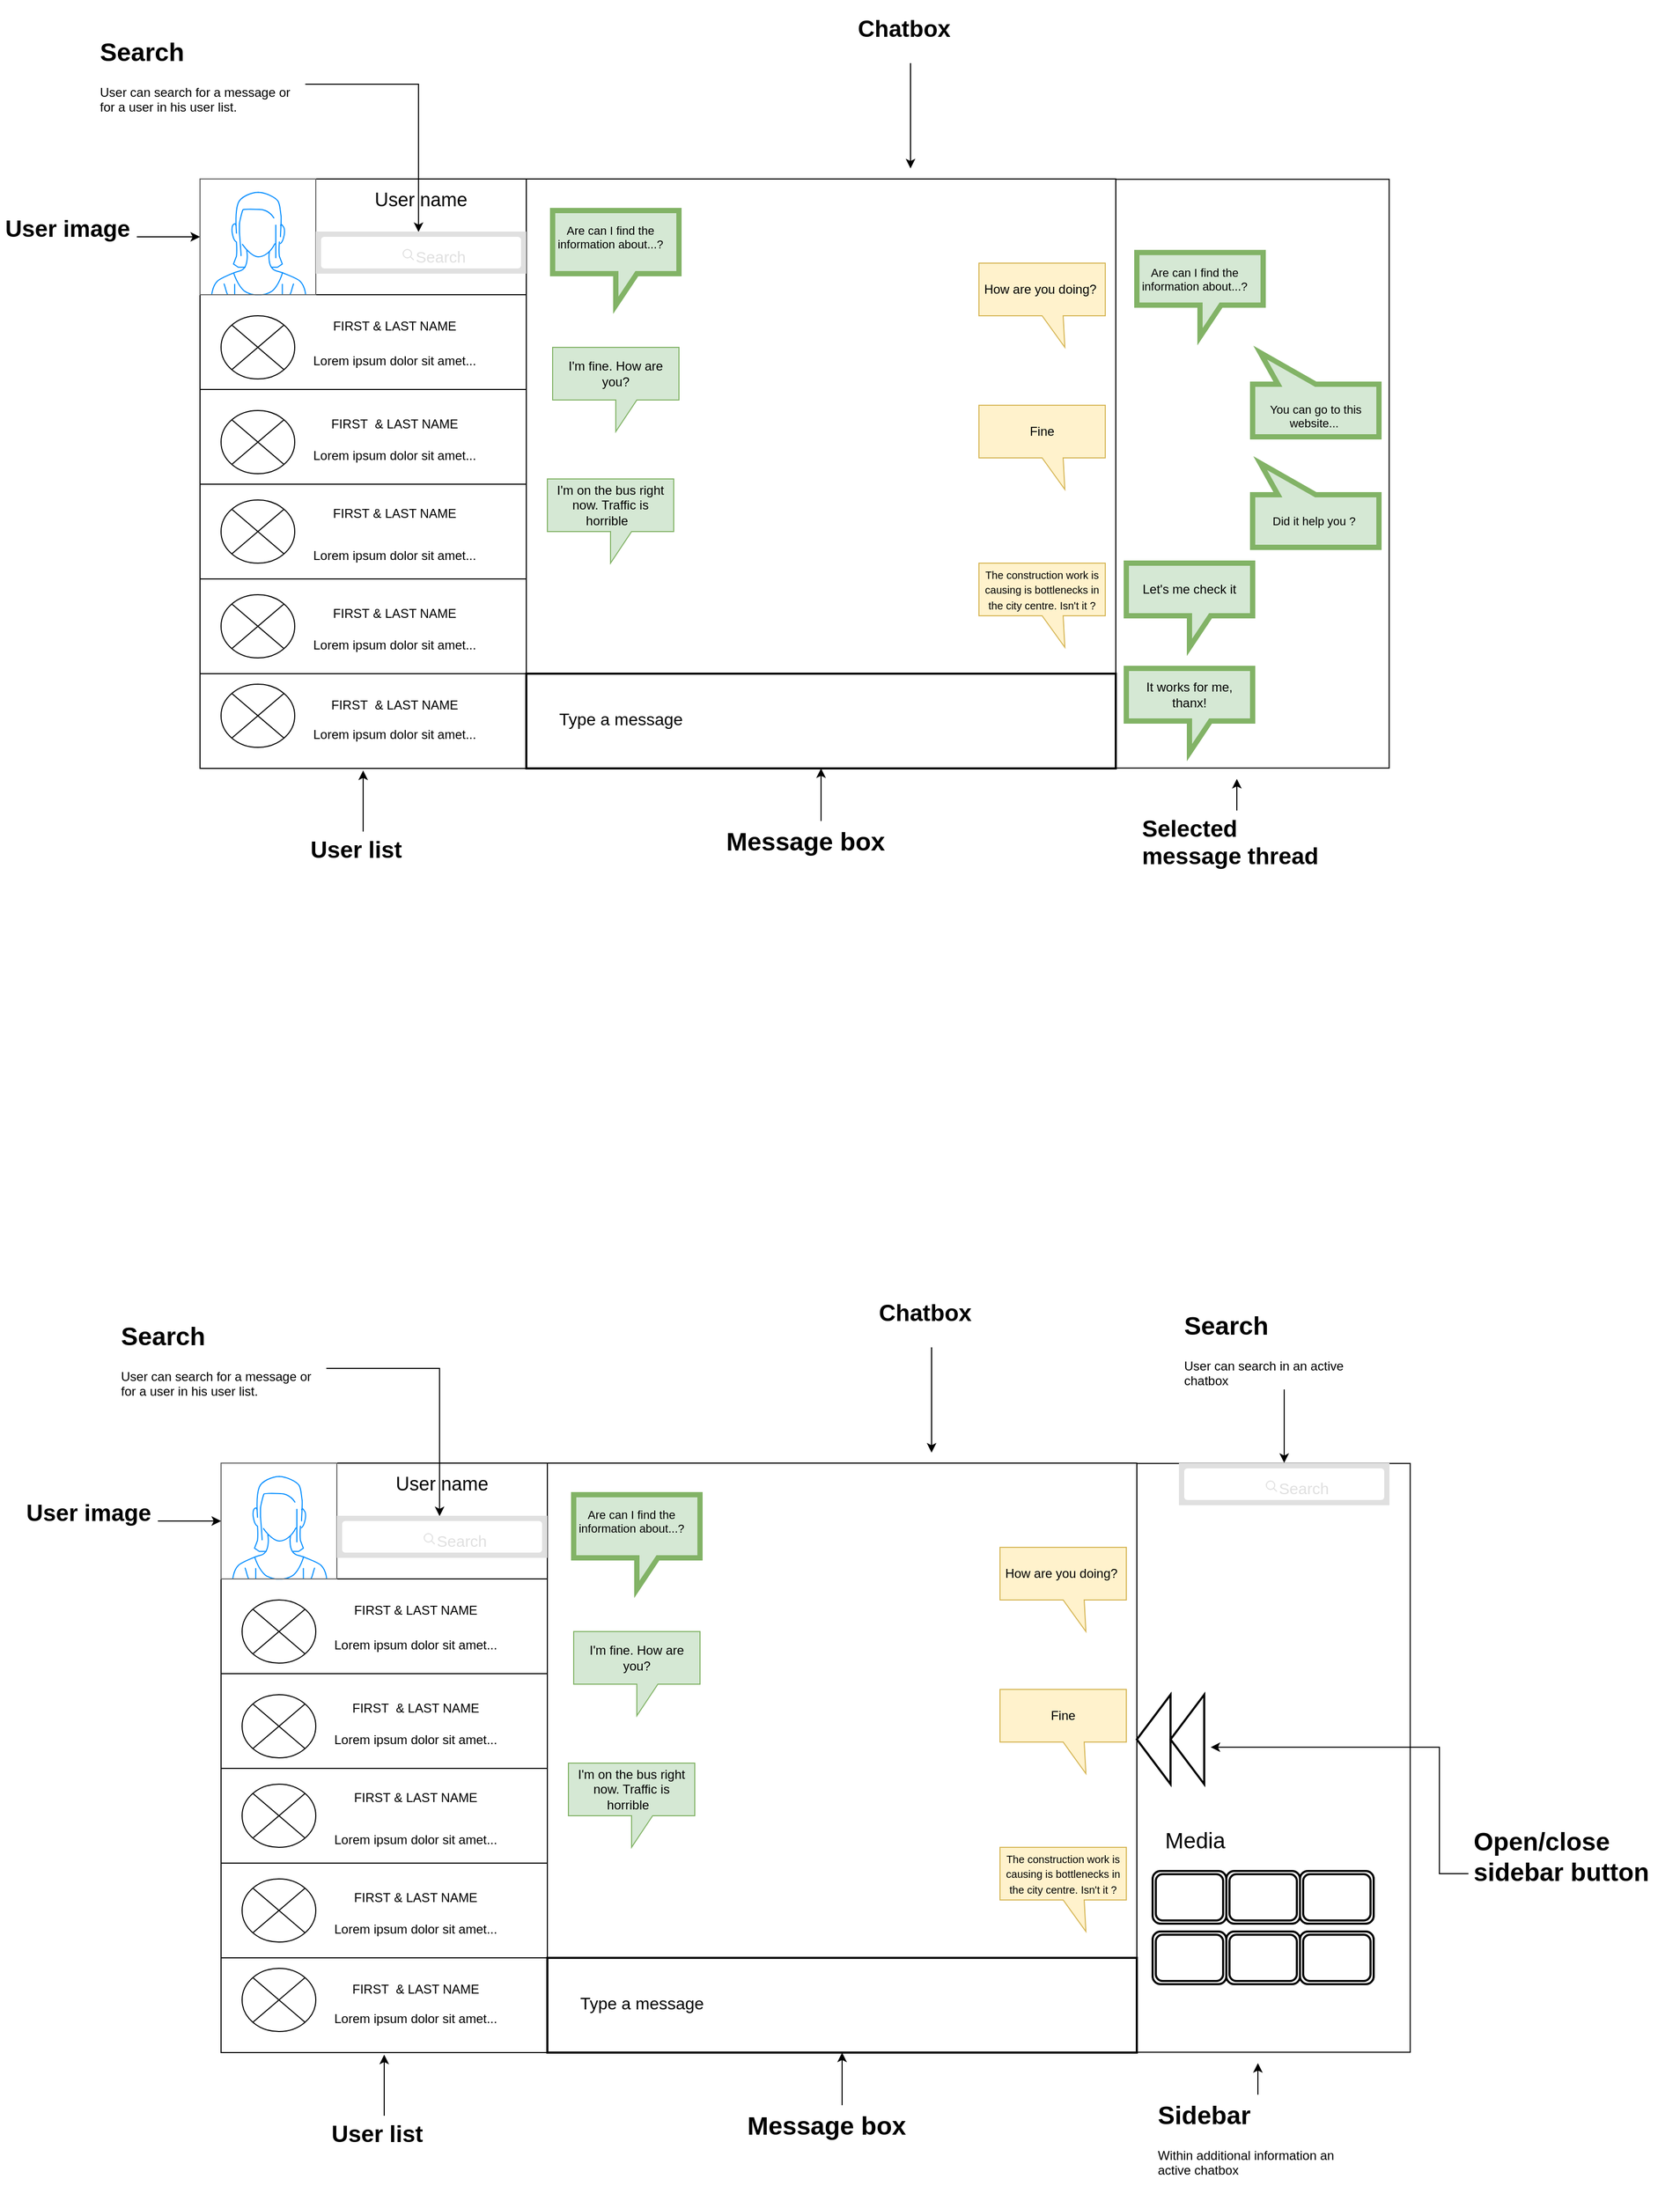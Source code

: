 <mxfile version="13.0.3" type="device"><diagram id="qW2n8qRrzrJuwZUidTYH" name="Page-1"><mxGraphModel dx="2333" dy="1967" grid="1" gridSize="10" guides="1" tooltips="1" connect="1" arrows="1" fold="1" page="1" pageScale="1" pageWidth="850" pageHeight="1100" math="0" shadow="0"><root><mxCell id="0"/><mxCell id="1" parent="0"/><mxCell id="JxXlSbu-zYDMQJMNDFHO-7" value="" style="rounded=0;whiteSpace=wrap;html=1;" vertex="1" parent="1"><mxGeometry x="-30" y="40" width="310" height="560" as="geometry"/></mxCell><mxCell id="JxXlSbu-zYDMQJMNDFHO-109" style="edgeStyle=orthogonalEdgeStyle;rounded=0;orthogonalLoop=1;jettySize=auto;html=1;entryX=0.488;entryY=0.01;entryDx=0;entryDy=0;entryPerimeter=0;fontSize=11;" edge="1" parent="1" source="JxXlSbu-zYDMQJMNDFHO-8" target="JxXlSbu-zYDMQJMNDFHO-44"><mxGeometry relative="1" as="geometry"/></mxCell><mxCell id="JxXlSbu-zYDMQJMNDFHO-8" value="&lt;h1&gt;Search&amp;nbsp;&lt;/h1&gt;&lt;p&gt;User can search for a message or for a user in his user list.&lt;/p&gt;" style="text;html=1;strokeColor=none;fillColor=none;spacing=5;spacingTop=-20;whiteSpace=wrap;overflow=hidden;rounded=0;" vertex="1" parent="1"><mxGeometry x="-130" y="-100" width="200" height="100" as="geometry"/></mxCell><mxCell id="JxXlSbu-zYDMQJMNDFHO-48" value="" style="edgeStyle=orthogonalEdgeStyle;rounded=0;orthogonalLoop=1;jettySize=auto;html=1;fontSize=15;" edge="1" parent="1" source="JxXlSbu-zYDMQJMNDFHO-9" target="JxXlSbu-zYDMQJMNDFHO-33"><mxGeometry relative="1" as="geometry"/></mxCell><mxCell id="JxXlSbu-zYDMQJMNDFHO-9" value="" style="whiteSpace=wrap;html=1;aspect=fixed;" vertex="1" parent="1"><mxGeometry x="280" y="40" width="560" height="560" as="geometry"/></mxCell><mxCell id="JxXlSbu-zYDMQJMNDFHO-10" value="" style="shape=callout;whiteSpace=wrap;html=1;perimeter=calloutPerimeter;fillColor=#d5e8d4;strokeColor=#82b366;strokeWidth=5;" vertex="1" parent="1"><mxGeometry x="305" y="70" width="120" height="90" as="geometry"/></mxCell><mxCell id="JxXlSbu-zYDMQJMNDFHO-11" value="I'm fine. How are you?" style="shape=callout;whiteSpace=wrap;html=1;perimeter=calloutPerimeter;fillColor=#d5e8d4;strokeColor=#82b366;" vertex="1" parent="1"><mxGeometry x="305" y="200" width="120" height="80" as="geometry"/></mxCell><mxCell id="JxXlSbu-zYDMQJMNDFHO-12" value="I'm on the bus right now. Traffic is horrible&amp;nbsp;&amp;nbsp;" style="shape=callout;whiteSpace=wrap;html=1;perimeter=calloutPerimeter;fillColor=#d5e8d4;strokeColor=#82b366;" vertex="1" parent="1"><mxGeometry x="300" y="325" width="120" height="80" as="geometry"/></mxCell><mxCell id="JxXlSbu-zYDMQJMNDFHO-14" value="How are you doing?&amp;nbsp;" style="shape=callout;whiteSpace=wrap;html=1;perimeter=calloutPerimeter;position2=0.68;fillColor=#fff2cc;strokeColor=#d6b656;" vertex="1" parent="1"><mxGeometry x="710" y="120" width="120" height="80" as="geometry"/></mxCell><mxCell id="JxXlSbu-zYDMQJMNDFHO-15" value="Fine" style="shape=callout;whiteSpace=wrap;html=1;perimeter=calloutPerimeter;position2=0.68;fillColor=#fff2cc;strokeColor=#d6b656;" vertex="1" parent="1"><mxGeometry x="710" y="255" width="120" height="80" as="geometry"/></mxCell><mxCell id="JxXlSbu-zYDMQJMNDFHO-16" value="&lt;span class=&quot;eg deg&quot; style=&quot;font-size: 10px&quot;&gt;The construction work is causing&amp;nbsp;is&amp;nbsp;bottlenecks in the city centre. Isn't it ?&lt;/span&gt;" style="shape=callout;whiteSpace=wrap;html=1;perimeter=calloutPerimeter;position2=0.68;fillColor=#fff2cc;strokeColor=#d6b656;" vertex="1" parent="1"><mxGeometry x="710" y="405" width="120" height="80" as="geometry"/></mxCell><mxCell id="JxXlSbu-zYDMQJMNDFHO-17" value="" style="rounded=0;whiteSpace=wrap;html=1;" vertex="1" parent="1"><mxGeometry x="-30" y="150" width="310" height="90" as="geometry"/></mxCell><mxCell id="JxXlSbu-zYDMQJMNDFHO-18" value="" style="rounded=0;whiteSpace=wrap;html=1;" vertex="1" parent="1"><mxGeometry x="-30" y="240" width="310" height="90" as="geometry"/></mxCell><mxCell id="JxXlSbu-zYDMQJMNDFHO-19" value="" style="rounded=0;whiteSpace=wrap;html=1;" vertex="1" parent="1"><mxGeometry x="-30" y="330" width="310" height="90" as="geometry"/></mxCell><mxCell id="JxXlSbu-zYDMQJMNDFHO-20" value="" style="rounded=0;whiteSpace=wrap;html=1;" vertex="1" parent="1"><mxGeometry x="-30" y="420" width="310" height="90" as="geometry"/></mxCell><mxCell id="JxXlSbu-zYDMQJMNDFHO-21" value="" style="rounded=0;whiteSpace=wrap;html=1;" vertex="1" parent="1"><mxGeometry x="-30" y="510" width="310" height="90" as="geometry"/></mxCell><mxCell id="JxXlSbu-zYDMQJMNDFHO-27" value="FIRST &amp;amp; LAST NAME" style="text;html=1;strokeColor=none;fillColor=none;align=center;verticalAlign=middle;whiteSpace=wrap;rounded=0;" vertex="1" parent="1"><mxGeometry x="70" y="162.5" width="170" height="35" as="geometry"/></mxCell><mxCell id="JxXlSbu-zYDMQJMNDFHO-28" value="Lorem ipsum dolor sit amet..." style="text;html=1;strokeColor=none;fillColor=none;align=center;verticalAlign=middle;whiteSpace=wrap;rounded=0;" vertex="1" parent="1"><mxGeometry x="70" y="195" width="170" height="35" as="geometry"/></mxCell><mxCell id="JxXlSbu-zYDMQJMNDFHO-29" value="FIRST&amp;nbsp;&amp;nbsp;&amp;amp; LAST NAME" style="text;html=1;strokeColor=none;fillColor=none;align=center;verticalAlign=middle;whiteSpace=wrap;rounded=0;" vertex="1" parent="1"><mxGeometry x="70" y="255" width="170" height="35" as="geometry"/></mxCell><mxCell id="JxXlSbu-zYDMQJMNDFHO-30" value="FIRST&amp;nbsp;&amp;amp; LAST NAME" style="text;html=1;strokeColor=none;fillColor=none;align=center;verticalAlign=middle;whiteSpace=wrap;rounded=0;" vertex="1" parent="1"><mxGeometry x="70" y="340" width="170" height="35" as="geometry"/></mxCell><mxCell id="JxXlSbu-zYDMQJMNDFHO-31" value="FIRST&amp;nbsp;&amp;amp; LAST NAME" style="text;html=1;strokeColor=none;fillColor=none;align=center;verticalAlign=middle;whiteSpace=wrap;rounded=0;" vertex="1" parent="1"><mxGeometry x="70" y="435" width="170" height="35" as="geometry"/></mxCell><mxCell id="JxXlSbu-zYDMQJMNDFHO-32" value="FIRST&amp;nbsp;&amp;nbsp;&amp;amp; LAST NAME" style="text;html=1;strokeColor=none;fillColor=none;align=center;verticalAlign=middle;whiteSpace=wrap;rounded=0;" vertex="1" parent="1"><mxGeometry x="70" y="522.5" width="170" height="35" as="geometry"/></mxCell><mxCell id="JxXlSbu-zYDMQJMNDFHO-33" value="Lorem ipsum dolor sit amet..." style="text;html=1;strokeColor=none;fillColor=none;align=center;verticalAlign=middle;whiteSpace=wrap;rounded=0;" vertex="1" parent="1"><mxGeometry x="70" y="285" width="170" height="35" as="geometry"/></mxCell><mxCell id="JxXlSbu-zYDMQJMNDFHO-34" value="Lorem ipsum dolor sit amet..." style="text;html=1;strokeColor=none;fillColor=none;align=center;verticalAlign=middle;whiteSpace=wrap;rounded=0;" vertex="1" parent="1"><mxGeometry x="70" y="380" width="170" height="35" as="geometry"/></mxCell><mxCell id="JxXlSbu-zYDMQJMNDFHO-35" value="Lorem ipsum dolor sit amet..." style="text;html=1;strokeColor=none;fillColor=none;align=center;verticalAlign=middle;whiteSpace=wrap;rounded=0;" vertex="1" parent="1"><mxGeometry x="70" y="465" width="170" height="35" as="geometry"/></mxCell><mxCell id="JxXlSbu-zYDMQJMNDFHO-36" value="Lorem ipsum dolor sit amet..." style="text;html=1;strokeColor=none;fillColor=none;align=center;verticalAlign=middle;whiteSpace=wrap;rounded=0;" vertex="1" parent="1"><mxGeometry x="70" y="550" width="170" height="35" as="geometry"/></mxCell><mxCell id="JxXlSbu-zYDMQJMNDFHO-37" value="" style="shape=sumEllipse;perimeter=ellipsePerimeter;whiteSpace=wrap;html=1;backgroundOutline=1;" vertex="1" parent="1"><mxGeometry x="-10" y="170" width="70" height="60" as="geometry"/></mxCell><mxCell id="JxXlSbu-zYDMQJMNDFHO-38" value="" style="shape=sumEllipse;perimeter=ellipsePerimeter;whiteSpace=wrap;html=1;backgroundOutline=1;" vertex="1" parent="1"><mxGeometry x="-10" y="260" width="70" height="60" as="geometry"/></mxCell><mxCell id="JxXlSbu-zYDMQJMNDFHO-39" value="" style="shape=sumEllipse;perimeter=ellipsePerimeter;whiteSpace=wrap;html=1;backgroundOutline=1;" vertex="1" parent="1"><mxGeometry x="-10" y="345" width="70" height="60" as="geometry"/></mxCell><mxCell id="JxXlSbu-zYDMQJMNDFHO-40" value="" style="shape=sumEllipse;perimeter=ellipsePerimeter;whiteSpace=wrap;html=1;backgroundOutline=1;" vertex="1" parent="1"><mxGeometry x="-10" y="435" width="70" height="60" as="geometry"/></mxCell><mxCell id="JxXlSbu-zYDMQJMNDFHO-41" value="" style="shape=sumEllipse;perimeter=ellipsePerimeter;whiteSpace=wrap;html=1;backgroundOutline=1;" vertex="1" parent="1"><mxGeometry x="-10" y="520" width="70" height="60" as="geometry"/></mxCell><mxCell id="JxXlSbu-zYDMQJMNDFHO-42" value="" style="verticalLabelPosition=bottom;shadow=0;dashed=0;align=center;html=1;verticalAlign=top;strokeWidth=1;shape=mxgraph.mockup.containers.userFemale;strokeColor=#666666;strokeColor2=#008cff;" vertex="1" parent="1"><mxGeometry x="-30" y="40" width="110" height="110" as="geometry"/></mxCell><mxCell id="JxXlSbu-zYDMQJMNDFHO-43" value="" style="shape=rect;fillColor=#e0e0e0;strokeColor=none;" vertex="1" parent="1"><mxGeometry x="80" y="90" width="200" height="40" as="geometry"/></mxCell><mxCell id="JxXlSbu-zYDMQJMNDFHO-44" value="" style="html=1;strokeWidth=1;shadow=0;dashed=0;shape=mxgraph.ios7ui.marginRect;rx=3;ry=3;rectMargin=5;strokeColor=none;" vertex="1" parent="JxXlSbu-zYDMQJMNDFHO-43"><mxGeometry width="200.0" height="40" as="geometry"/></mxCell><mxCell id="JxXlSbu-zYDMQJMNDFHO-45" value="Search" style="shape=mxgraph.ios7.icons.looking_glass;strokeColor=#e0e0e0;fillColor=none;fontColor=#e0e0e0;labelPosition=right;verticalLabelPosition=middle;align=left;verticalAlign=middle;fontSize=15;fontStyle=0;spacingTop=2;" vertex="1" parent="JxXlSbu-zYDMQJMNDFHO-43"><mxGeometry x="0.5" y="0.5" width="10" height="10" relative="1" as="geometry"><mxPoint x="-17" y="-3" as="offset"/></mxGeometry></mxCell><UserObject label="Are can I find the information about...?" placeholders="1" name="Variable" id="JxXlSbu-zYDMQJMNDFHO-49"><mxCell style="text;html=1;strokeColor=none;fillColor=none;align=center;verticalAlign=middle;whiteSpace=wrap;overflow=hidden;fontSize=11;" vertex="1" parent="1"><mxGeometry x="305" y="79.85" width="110" height="30" as="geometry"/></mxCell></UserObject><mxCell id="JxXlSbu-zYDMQJMNDFHO-114" style="edgeStyle=orthogonalEdgeStyle;rounded=0;orthogonalLoop=1;jettySize=auto;html=1;fontSize=11;" edge="1" parent="1" source="JxXlSbu-zYDMQJMNDFHO-50"><mxGeometry relative="1" as="geometry"><mxPoint x="955" y="610" as="targetPoint"/></mxGeometry></mxCell><mxCell id="JxXlSbu-zYDMQJMNDFHO-50" value="&lt;h1&gt;Selected message thread&lt;/h1&gt;" style="text;html=1;strokeColor=none;fillColor=none;spacing=5;spacingTop=-20;whiteSpace=wrap;overflow=hidden;rounded=0;fontSize=11;" vertex="1" parent="1"><mxGeometry x="860" y="640" width="190" height="120" as="geometry"/></mxCell><mxCell id="JxXlSbu-zYDMQJMNDFHO-54" value="" style="rounded=0;whiteSpace=wrap;html=1;fontSize=11;rotation=90;" vertex="1" parent="1"><mxGeometry x="690.17" y="190.15" width="559.37" height="259.69" as="geometry"/></mxCell><mxCell id="JxXlSbu-zYDMQJMNDFHO-55" value="" style="shape=callout;whiteSpace=wrap;html=1;perimeter=calloutPerimeter;fillColor=#d5e8d4;strokeColor=#82b366;strokeWidth=5;" vertex="1" parent="1"><mxGeometry x="860" y="109.85" width="120" height="80" as="geometry"/></mxCell><UserObject label="Are can I find the information about...?" placeholders="1" name="Variable" id="JxXlSbu-zYDMQJMNDFHO-96"><mxCell style="text;html=1;strokeColor=none;fillColor=none;align=center;verticalAlign=middle;whiteSpace=wrap;overflow=hidden;fontSize=11;" vertex="1" parent="1"><mxGeometry x="860" y="120" width="110" height="30" as="geometry"/></mxCell></UserObject><mxCell id="JxXlSbu-zYDMQJMNDFHO-97" value="" style="shape=callout;whiteSpace=wrap;html=1;perimeter=calloutPerimeter;fillColor=#d5e8d4;strokeColor=#82b366;strokeWidth=5;base=36;position2=0.94;rotation=-180;" vertex="1" parent="1"><mxGeometry x="970" y="205" width="120" height="80" as="geometry"/></mxCell><UserObject label="You can go to this website...&amp;nbsp;" placeholders="1" name="Variable" id="JxXlSbu-zYDMQJMNDFHO-98"><mxCell style="text;html=1;strokeColor=none;fillColor=none;align=center;verticalAlign=middle;whiteSpace=wrap;overflow=hidden;fontSize=11;" vertex="1" parent="1"><mxGeometry x="975" y="250" width="110" height="30" as="geometry"/></mxCell></UserObject><mxCell id="JxXlSbu-zYDMQJMNDFHO-99" value="" style="shape=callout;whiteSpace=wrap;html=1;perimeter=calloutPerimeter;fillColor=#d5e8d4;strokeColor=#82b366;strokeWidth=5;base=36;position2=0.94;rotation=-180;" vertex="1" parent="1"><mxGeometry x="970" y="310" width="120" height="80" as="geometry"/></mxCell><UserObject label="Did it help you ?&amp;nbsp;" placeholders="1" name="Variable" id="JxXlSbu-zYDMQJMNDFHO-100"><mxCell style="text;html=1;strokeColor=none;fillColor=none;align=center;verticalAlign=middle;whiteSpace=wrap;overflow=hidden;fontSize=11;" vertex="1" parent="1"><mxGeometry x="975" y="350" width="110" height="30" as="geometry"/></mxCell></UserObject><mxCell id="JxXlSbu-zYDMQJMNDFHO-101" value="Let's me check it" style="shape=callout;whiteSpace=wrap;html=1;perimeter=calloutPerimeter;fillColor=#d5e8d4;strokeColor=#82b366;strokeWidth=5;" vertex="1" parent="1"><mxGeometry x="850" y="405" width="120" height="80" as="geometry"/></mxCell><mxCell id="JxXlSbu-zYDMQJMNDFHO-102" value="It works for me, thanx!" style="shape=callout;whiteSpace=wrap;html=1;perimeter=calloutPerimeter;fillColor=#d5e8d4;strokeColor=#82b366;strokeWidth=5;" vertex="1" parent="1"><mxGeometry x="850" y="505" width="120" height="80" as="geometry"/></mxCell><mxCell id="JxXlSbu-zYDMQJMNDFHO-107" style="edgeStyle=orthogonalEdgeStyle;rounded=0;orthogonalLoop=1;jettySize=auto;html=1;fontSize=11;" edge="1" parent="1" source="JxXlSbu-zYDMQJMNDFHO-103" target="JxXlSbu-zYDMQJMNDFHO-42"><mxGeometry relative="1" as="geometry"/></mxCell><mxCell id="JxXlSbu-zYDMQJMNDFHO-103" value="&lt;h1&gt;User image&lt;/h1&gt;&lt;p&gt;&lt;br&gt;&lt;/p&gt;" style="text;html=1;strokeColor=none;fillColor=none;spacing=5;spacingTop=-20;whiteSpace=wrap;overflow=hidden;rounded=0;fontSize=11;" vertex="1" parent="1"><mxGeometry x="-220" y="70" width="130" height="50" as="geometry"/></mxCell><mxCell id="JxXlSbu-zYDMQJMNDFHO-111" style="edgeStyle=orthogonalEdgeStyle;rounded=0;orthogonalLoop=1;jettySize=auto;html=1;fontSize=11;" edge="1" parent="1" source="JxXlSbu-zYDMQJMNDFHO-110"><mxGeometry relative="1" as="geometry"><mxPoint x="125" y="602" as="targetPoint"/></mxGeometry></mxCell><mxCell id="JxXlSbu-zYDMQJMNDFHO-110" value="&lt;h1&gt;User list&amp;nbsp;&lt;/h1&gt;&lt;p&gt;.&lt;/p&gt;" style="text;html=1;strokeColor=none;fillColor=none;spacing=5;spacingTop=-20;whiteSpace=wrap;overflow=hidden;rounded=0;fontSize=11;" vertex="1" parent="1"><mxGeometry x="70" y="660" width="110" height="40" as="geometry"/></mxCell><mxCell id="JxXlSbu-zYDMQJMNDFHO-113" style="edgeStyle=orthogonalEdgeStyle;rounded=0;orthogonalLoop=1;jettySize=auto;html=1;fontSize=11;" edge="1" parent="1" source="JxXlSbu-zYDMQJMNDFHO-112"><mxGeometry relative="1" as="geometry"><mxPoint x="645" y="30" as="targetPoint"/></mxGeometry></mxCell><mxCell id="JxXlSbu-zYDMQJMNDFHO-112" value="&lt;h1&gt;Chatbox&lt;/h1&gt;" style="text;html=1;strokeColor=none;fillColor=none;spacing=5;spacingTop=-20;whiteSpace=wrap;overflow=hidden;rounded=0;fontSize=11;" vertex="1" parent="1"><mxGeometry x="590" y="-120" width="110" height="50" as="geometry"/></mxCell><mxCell id="JxXlSbu-zYDMQJMNDFHO-117" value="&lt;font style=&quot;font-size: 18px&quot;&gt;User name&lt;/font&gt;" style="text;html=1;strokeColor=none;fillColor=none;align=center;verticalAlign=middle;whiteSpace=wrap;rounded=0;fontSize=11;" vertex="1" parent="1"><mxGeometry x="90" y="50" width="180" height="20" as="geometry"/></mxCell><mxCell id="JxXlSbu-zYDMQJMNDFHO-121" value="" style="rounded=0;whiteSpace=wrap;html=1;strokeWidth=2;fontSize=11;" vertex="1" parent="1"><mxGeometry x="280" y="510" width="560" height="90" as="geometry"/></mxCell><UserObject label="&lt;font style=&quot;font-size: 16px&quot;&gt;Type a message&lt;/font&gt;" placeholders="1" name="Variable" id="JxXlSbu-zYDMQJMNDFHO-122"><mxCell style="text;html=1;strokeColor=none;fillColor=none;align=center;verticalAlign=middle;whiteSpace=wrap;overflow=hidden;fontSize=12;" vertex="1" parent="1"><mxGeometry x="300" y="535" width="140" height="35" as="geometry"/></mxCell></UserObject><mxCell id="JxXlSbu-zYDMQJMNDFHO-126" value="" style="edgeStyle=orthogonalEdgeStyle;rounded=0;orthogonalLoop=1;jettySize=auto;html=1;fontSize=12;" edge="1" parent="1" source="JxXlSbu-zYDMQJMNDFHO-123" target="JxXlSbu-zYDMQJMNDFHO-121"><mxGeometry relative="1" as="geometry"/></mxCell><mxCell id="JxXlSbu-zYDMQJMNDFHO-123" value="&lt;h1&gt;Message box&lt;/h1&gt;" style="text;html=1;strokeColor=none;fillColor=none;spacing=5;spacingTop=-20;whiteSpace=wrap;overflow=hidden;rounded=0;fontSize=12;" vertex="1" parent="1"><mxGeometry x="465" y="650" width="190" height="50" as="geometry"/></mxCell><mxCell id="JxXlSbu-zYDMQJMNDFHO-124" style="edgeStyle=orthogonalEdgeStyle;rounded=0;orthogonalLoop=1;jettySize=auto;html=1;exitX=0.5;exitY=1;exitDx=0;exitDy=0;fontSize=12;" edge="1" parent="1" source="JxXlSbu-zYDMQJMNDFHO-123" target="JxXlSbu-zYDMQJMNDFHO-123"><mxGeometry relative="1" as="geometry"/></mxCell><mxCell id="JxXlSbu-zYDMQJMNDFHO-128" value="" style="rounded=0;whiteSpace=wrap;html=1;" vertex="1" parent="1"><mxGeometry x="-10" y="1260" width="310" height="560" as="geometry"/></mxCell><mxCell id="JxXlSbu-zYDMQJMNDFHO-129" style="edgeStyle=orthogonalEdgeStyle;rounded=0;orthogonalLoop=1;jettySize=auto;html=1;entryX=0.488;entryY=0.01;entryDx=0;entryDy=0;entryPerimeter=0;fontSize=11;" edge="1" parent="1" source="JxXlSbu-zYDMQJMNDFHO-130" target="JxXlSbu-zYDMQJMNDFHO-161"><mxGeometry relative="1" as="geometry"/></mxCell><mxCell id="JxXlSbu-zYDMQJMNDFHO-130" value="&lt;h1&gt;Search&amp;nbsp;&lt;/h1&gt;&lt;p&gt;User can search for a message or for a user in his user list.&lt;/p&gt;" style="text;html=1;strokeColor=none;fillColor=none;spacing=5;spacingTop=-20;whiteSpace=wrap;overflow=hidden;rounded=0;" vertex="1" parent="1"><mxGeometry x="-110" y="1120" width="200" height="100" as="geometry"/></mxCell><mxCell id="JxXlSbu-zYDMQJMNDFHO-131" value="" style="edgeStyle=orthogonalEdgeStyle;rounded=0;orthogonalLoop=1;jettySize=auto;html=1;fontSize=15;" edge="1" parent="1" source="JxXlSbu-zYDMQJMNDFHO-132" target="JxXlSbu-zYDMQJMNDFHO-150"><mxGeometry relative="1" as="geometry"/></mxCell><mxCell id="JxXlSbu-zYDMQJMNDFHO-132" value="" style="whiteSpace=wrap;html=1;aspect=fixed;" vertex="1" parent="1"><mxGeometry x="300" y="1260" width="560" height="560" as="geometry"/></mxCell><mxCell id="JxXlSbu-zYDMQJMNDFHO-133" value="" style="shape=callout;whiteSpace=wrap;html=1;perimeter=calloutPerimeter;fillColor=#d5e8d4;strokeColor=#82b366;strokeWidth=5;" vertex="1" parent="1"><mxGeometry x="325" y="1290" width="120" height="90" as="geometry"/></mxCell><mxCell id="JxXlSbu-zYDMQJMNDFHO-134" value="I'm fine. How are you?" style="shape=callout;whiteSpace=wrap;html=1;perimeter=calloutPerimeter;fillColor=#d5e8d4;strokeColor=#82b366;" vertex="1" parent="1"><mxGeometry x="325" y="1420" width="120" height="80" as="geometry"/></mxCell><mxCell id="JxXlSbu-zYDMQJMNDFHO-135" value="I'm on the bus right now. Traffic is horrible&amp;nbsp;&amp;nbsp;" style="shape=callout;whiteSpace=wrap;html=1;perimeter=calloutPerimeter;fillColor=#d5e8d4;strokeColor=#82b366;" vertex="1" parent="1"><mxGeometry x="320" y="1545" width="120" height="80" as="geometry"/></mxCell><mxCell id="JxXlSbu-zYDMQJMNDFHO-136" value="How are you doing?&amp;nbsp;" style="shape=callout;whiteSpace=wrap;html=1;perimeter=calloutPerimeter;position2=0.68;fillColor=#fff2cc;strokeColor=#d6b656;" vertex="1" parent="1"><mxGeometry x="730" y="1340" width="120" height="80" as="geometry"/></mxCell><mxCell id="JxXlSbu-zYDMQJMNDFHO-137" value="Fine" style="shape=callout;whiteSpace=wrap;html=1;perimeter=calloutPerimeter;position2=0.68;fillColor=#fff2cc;strokeColor=#d6b656;" vertex="1" parent="1"><mxGeometry x="730" y="1475" width="120" height="80" as="geometry"/></mxCell><mxCell id="JxXlSbu-zYDMQJMNDFHO-138" value="&lt;span class=&quot;eg deg&quot; style=&quot;font-size: 10px&quot;&gt;The construction work is causing&amp;nbsp;is&amp;nbsp;bottlenecks in the city centre. Isn't it ?&lt;/span&gt;" style="shape=callout;whiteSpace=wrap;html=1;perimeter=calloutPerimeter;position2=0.68;fillColor=#fff2cc;strokeColor=#d6b656;" vertex="1" parent="1"><mxGeometry x="730" y="1625" width="120" height="80" as="geometry"/></mxCell><mxCell id="JxXlSbu-zYDMQJMNDFHO-139" value="" style="rounded=0;whiteSpace=wrap;html=1;" vertex="1" parent="1"><mxGeometry x="-10" y="1370" width="310" height="90" as="geometry"/></mxCell><mxCell id="JxXlSbu-zYDMQJMNDFHO-140" value="" style="rounded=0;whiteSpace=wrap;html=1;" vertex="1" parent="1"><mxGeometry x="-10" y="1460" width="310" height="90" as="geometry"/></mxCell><mxCell id="JxXlSbu-zYDMQJMNDFHO-141" value="" style="rounded=0;whiteSpace=wrap;html=1;" vertex="1" parent="1"><mxGeometry x="-10" y="1550" width="310" height="90" as="geometry"/></mxCell><mxCell id="JxXlSbu-zYDMQJMNDFHO-142" value="" style="rounded=0;whiteSpace=wrap;html=1;" vertex="1" parent="1"><mxGeometry x="-10" y="1640" width="310" height="90" as="geometry"/></mxCell><mxCell id="JxXlSbu-zYDMQJMNDFHO-143" value="" style="rounded=0;whiteSpace=wrap;html=1;" vertex="1" parent="1"><mxGeometry x="-10" y="1730" width="310" height="90" as="geometry"/></mxCell><mxCell id="JxXlSbu-zYDMQJMNDFHO-144" value="FIRST &amp;amp; LAST NAME" style="text;html=1;strokeColor=none;fillColor=none;align=center;verticalAlign=middle;whiteSpace=wrap;rounded=0;" vertex="1" parent="1"><mxGeometry x="90" y="1382.5" width="170" height="35" as="geometry"/></mxCell><mxCell id="JxXlSbu-zYDMQJMNDFHO-145" value="Lorem ipsum dolor sit amet..." style="text;html=1;strokeColor=none;fillColor=none;align=center;verticalAlign=middle;whiteSpace=wrap;rounded=0;" vertex="1" parent="1"><mxGeometry x="90" y="1415" width="170" height="35" as="geometry"/></mxCell><mxCell id="JxXlSbu-zYDMQJMNDFHO-146" value="FIRST&amp;nbsp;&amp;nbsp;&amp;amp; LAST NAME" style="text;html=1;strokeColor=none;fillColor=none;align=center;verticalAlign=middle;whiteSpace=wrap;rounded=0;" vertex="1" parent="1"><mxGeometry x="90" y="1475" width="170" height="35" as="geometry"/></mxCell><mxCell id="JxXlSbu-zYDMQJMNDFHO-147" value="FIRST&amp;nbsp;&amp;amp; LAST NAME" style="text;html=1;strokeColor=none;fillColor=none;align=center;verticalAlign=middle;whiteSpace=wrap;rounded=0;" vertex="1" parent="1"><mxGeometry x="90" y="1560" width="170" height="35" as="geometry"/></mxCell><mxCell id="JxXlSbu-zYDMQJMNDFHO-148" value="FIRST&amp;nbsp;&amp;amp; LAST NAME" style="text;html=1;strokeColor=none;fillColor=none;align=center;verticalAlign=middle;whiteSpace=wrap;rounded=0;" vertex="1" parent="1"><mxGeometry x="90" y="1655" width="170" height="35" as="geometry"/></mxCell><mxCell id="JxXlSbu-zYDMQJMNDFHO-149" value="FIRST&amp;nbsp;&amp;nbsp;&amp;amp; LAST NAME" style="text;html=1;strokeColor=none;fillColor=none;align=center;verticalAlign=middle;whiteSpace=wrap;rounded=0;" vertex="1" parent="1"><mxGeometry x="90" y="1742.5" width="170" height="35" as="geometry"/></mxCell><mxCell id="JxXlSbu-zYDMQJMNDFHO-150" value="Lorem ipsum dolor sit amet..." style="text;html=1;strokeColor=none;fillColor=none;align=center;verticalAlign=middle;whiteSpace=wrap;rounded=0;" vertex="1" parent="1"><mxGeometry x="90" y="1505" width="170" height="35" as="geometry"/></mxCell><mxCell id="JxXlSbu-zYDMQJMNDFHO-151" value="Lorem ipsum dolor sit amet..." style="text;html=1;strokeColor=none;fillColor=none;align=center;verticalAlign=middle;whiteSpace=wrap;rounded=0;" vertex="1" parent="1"><mxGeometry x="90" y="1600" width="170" height="35" as="geometry"/></mxCell><mxCell id="JxXlSbu-zYDMQJMNDFHO-152" value="Lorem ipsum dolor sit amet..." style="text;html=1;strokeColor=none;fillColor=none;align=center;verticalAlign=middle;whiteSpace=wrap;rounded=0;" vertex="1" parent="1"><mxGeometry x="90" y="1685" width="170" height="35" as="geometry"/></mxCell><mxCell id="JxXlSbu-zYDMQJMNDFHO-153" value="Lorem ipsum dolor sit amet..." style="text;html=1;strokeColor=none;fillColor=none;align=center;verticalAlign=middle;whiteSpace=wrap;rounded=0;" vertex="1" parent="1"><mxGeometry x="90" y="1770" width="170" height="35" as="geometry"/></mxCell><mxCell id="JxXlSbu-zYDMQJMNDFHO-154" value="" style="shape=sumEllipse;perimeter=ellipsePerimeter;whiteSpace=wrap;html=1;backgroundOutline=1;" vertex="1" parent="1"><mxGeometry x="10" y="1390" width="70" height="60" as="geometry"/></mxCell><mxCell id="JxXlSbu-zYDMQJMNDFHO-155" value="" style="shape=sumEllipse;perimeter=ellipsePerimeter;whiteSpace=wrap;html=1;backgroundOutline=1;" vertex="1" parent="1"><mxGeometry x="10" y="1480" width="70" height="60" as="geometry"/></mxCell><mxCell id="JxXlSbu-zYDMQJMNDFHO-156" value="" style="shape=sumEllipse;perimeter=ellipsePerimeter;whiteSpace=wrap;html=1;backgroundOutline=1;" vertex="1" parent="1"><mxGeometry x="10" y="1565" width="70" height="60" as="geometry"/></mxCell><mxCell id="JxXlSbu-zYDMQJMNDFHO-157" value="" style="shape=sumEllipse;perimeter=ellipsePerimeter;whiteSpace=wrap;html=1;backgroundOutline=1;" vertex="1" parent="1"><mxGeometry x="10" y="1655" width="70" height="60" as="geometry"/></mxCell><mxCell id="JxXlSbu-zYDMQJMNDFHO-158" value="" style="shape=sumEllipse;perimeter=ellipsePerimeter;whiteSpace=wrap;html=1;backgroundOutline=1;" vertex="1" parent="1"><mxGeometry x="10" y="1740" width="70" height="60" as="geometry"/></mxCell><mxCell id="JxXlSbu-zYDMQJMNDFHO-159" value="" style="verticalLabelPosition=bottom;shadow=0;dashed=0;align=center;html=1;verticalAlign=top;strokeWidth=1;shape=mxgraph.mockup.containers.userFemale;strokeColor=#666666;strokeColor2=#008cff;" vertex="1" parent="1"><mxGeometry x="-10" y="1260" width="110" height="110" as="geometry"/></mxCell><mxCell id="JxXlSbu-zYDMQJMNDFHO-160" value="" style="shape=rect;fillColor=#e0e0e0;strokeColor=none;" vertex="1" parent="1"><mxGeometry x="100" y="1310" width="200" height="40" as="geometry"/></mxCell><mxCell id="JxXlSbu-zYDMQJMNDFHO-161" value="" style="html=1;strokeWidth=1;shadow=0;dashed=0;shape=mxgraph.ios7ui.marginRect;rx=3;ry=3;rectMargin=5;strokeColor=none;" vertex="1" parent="JxXlSbu-zYDMQJMNDFHO-160"><mxGeometry width="200.0" height="40" as="geometry"/></mxCell><mxCell id="JxXlSbu-zYDMQJMNDFHO-162" value="Search" style="shape=mxgraph.ios7.icons.looking_glass;strokeColor=#e0e0e0;fillColor=none;fontColor=#e0e0e0;labelPosition=right;verticalLabelPosition=middle;align=left;verticalAlign=middle;fontSize=15;fontStyle=0;spacingTop=2;" vertex="1" parent="JxXlSbu-zYDMQJMNDFHO-160"><mxGeometry x="0.5" y="0.5" width="10" height="10" relative="1" as="geometry"><mxPoint x="-17" y="-3" as="offset"/></mxGeometry></mxCell><UserObject label="Are can I find the information about...?" placeholders="1" name="Variable" id="JxXlSbu-zYDMQJMNDFHO-163"><mxCell style="text;html=1;strokeColor=none;fillColor=none;align=center;verticalAlign=middle;whiteSpace=wrap;overflow=hidden;fontSize=11;" vertex="1" parent="1"><mxGeometry x="325" y="1299.85" width="110" height="30" as="geometry"/></mxCell></UserObject><mxCell id="JxXlSbu-zYDMQJMNDFHO-164" style="edgeStyle=orthogonalEdgeStyle;rounded=0;orthogonalLoop=1;jettySize=auto;html=1;fontSize=11;" edge="1" parent="1"><mxGeometry relative="1" as="geometry"><mxPoint x="975" y="1830" as="targetPoint"/><mxPoint x="975" y="1860.0" as="sourcePoint"/></mxGeometry></mxCell><mxCell id="JxXlSbu-zYDMQJMNDFHO-166" value="" style="rounded=0;whiteSpace=wrap;html=1;fontSize=11;rotation=90;" vertex="1" parent="1"><mxGeometry x="710.17" y="1410.15" width="559.37" height="259.69" as="geometry"/></mxCell><mxCell id="JxXlSbu-zYDMQJMNDFHO-175" style="edgeStyle=orthogonalEdgeStyle;rounded=0;orthogonalLoop=1;jettySize=auto;html=1;fontSize=11;" edge="1" parent="1" source="JxXlSbu-zYDMQJMNDFHO-176" target="JxXlSbu-zYDMQJMNDFHO-159"><mxGeometry relative="1" as="geometry"/></mxCell><mxCell id="JxXlSbu-zYDMQJMNDFHO-176" value="&lt;h1&gt;User image&lt;/h1&gt;&lt;p&gt;&lt;br&gt;&lt;/p&gt;" style="text;html=1;strokeColor=none;fillColor=none;spacing=5;spacingTop=-20;whiteSpace=wrap;overflow=hidden;rounded=0;fontSize=11;" vertex="1" parent="1"><mxGeometry x="-200" y="1290" width="130" height="50" as="geometry"/></mxCell><mxCell id="JxXlSbu-zYDMQJMNDFHO-177" style="edgeStyle=orthogonalEdgeStyle;rounded=0;orthogonalLoop=1;jettySize=auto;html=1;fontSize=11;" edge="1" parent="1" source="JxXlSbu-zYDMQJMNDFHO-178"><mxGeometry relative="1" as="geometry"><mxPoint x="145" y="1822" as="targetPoint"/></mxGeometry></mxCell><mxCell id="JxXlSbu-zYDMQJMNDFHO-178" value="&lt;h1&gt;User list&amp;nbsp;&lt;/h1&gt;&lt;p&gt;.&lt;/p&gt;" style="text;html=1;strokeColor=none;fillColor=none;spacing=5;spacingTop=-20;whiteSpace=wrap;overflow=hidden;rounded=0;fontSize=11;" vertex="1" parent="1"><mxGeometry x="90" y="1880" width="110" height="40" as="geometry"/></mxCell><mxCell id="JxXlSbu-zYDMQJMNDFHO-179" style="edgeStyle=orthogonalEdgeStyle;rounded=0;orthogonalLoop=1;jettySize=auto;html=1;fontSize=11;" edge="1" parent="1" source="JxXlSbu-zYDMQJMNDFHO-180"><mxGeometry relative="1" as="geometry"><mxPoint x="665" y="1250" as="targetPoint"/></mxGeometry></mxCell><mxCell id="JxXlSbu-zYDMQJMNDFHO-180" value="&lt;h1&gt;Chatbox&lt;/h1&gt;" style="text;html=1;strokeColor=none;fillColor=none;spacing=5;spacingTop=-20;whiteSpace=wrap;overflow=hidden;rounded=0;fontSize=11;" vertex="1" parent="1"><mxGeometry x="610" y="1100" width="110" height="50" as="geometry"/></mxCell><mxCell id="JxXlSbu-zYDMQJMNDFHO-181" value="&lt;font style=&quot;font-size: 18px&quot;&gt;User name&lt;/font&gt;" style="text;html=1;strokeColor=none;fillColor=none;align=center;verticalAlign=middle;whiteSpace=wrap;rounded=0;fontSize=11;" vertex="1" parent="1"><mxGeometry x="110" y="1270" width="180" height="20" as="geometry"/></mxCell><mxCell id="JxXlSbu-zYDMQJMNDFHO-182" value="" style="rounded=0;whiteSpace=wrap;html=1;strokeWidth=2;fontSize=11;" vertex="1" parent="1"><mxGeometry x="300" y="1730" width="560" height="90" as="geometry"/></mxCell><UserObject label="&lt;font style=&quot;font-size: 16px&quot;&gt;Type a message&lt;/font&gt;" placeholders="1" name="Variable" id="JxXlSbu-zYDMQJMNDFHO-183"><mxCell style="text;html=1;strokeColor=none;fillColor=none;align=center;verticalAlign=middle;whiteSpace=wrap;overflow=hidden;fontSize=12;" vertex="1" parent="1"><mxGeometry x="320" y="1755" width="140" height="35" as="geometry"/></mxCell></UserObject><mxCell id="JxXlSbu-zYDMQJMNDFHO-184" value="" style="edgeStyle=orthogonalEdgeStyle;rounded=0;orthogonalLoop=1;jettySize=auto;html=1;fontSize=12;" edge="1" parent="1" source="JxXlSbu-zYDMQJMNDFHO-185" target="JxXlSbu-zYDMQJMNDFHO-182"><mxGeometry relative="1" as="geometry"/></mxCell><mxCell id="JxXlSbu-zYDMQJMNDFHO-185" value="&lt;h1&gt;Message box&lt;/h1&gt;" style="text;html=1;strokeColor=none;fillColor=none;spacing=5;spacingTop=-20;whiteSpace=wrap;overflow=hidden;rounded=0;fontSize=12;" vertex="1" parent="1"><mxGeometry x="485" y="1870" width="190" height="50" as="geometry"/></mxCell><mxCell id="JxXlSbu-zYDMQJMNDFHO-186" style="edgeStyle=orthogonalEdgeStyle;rounded=0;orthogonalLoop=1;jettySize=auto;html=1;exitX=0.5;exitY=1;exitDx=0;exitDy=0;fontSize=12;" edge="1" parent="1" source="JxXlSbu-zYDMQJMNDFHO-185" target="JxXlSbu-zYDMQJMNDFHO-185"><mxGeometry relative="1" as="geometry"/></mxCell><mxCell id="JxXlSbu-zYDMQJMNDFHO-198" value="" style="edgeStyle=orthogonalEdgeStyle;rounded=0;orthogonalLoop=1;jettySize=auto;html=1;fontSize=12;" edge="1" parent="1" source="JxXlSbu-zYDMQJMNDFHO-189"><mxGeometry relative="1" as="geometry"><mxPoint x="1013" y="1285.0" as="targetPoint"/></mxGeometry></mxCell><mxCell id="JxXlSbu-zYDMQJMNDFHO-187" value="" style="shape=rect;fillColor=#e0e0e0;strokeColor=none;" vertex="1" parent="1"><mxGeometry x="900" y="1260" width="200" height="40" as="geometry"/></mxCell><mxCell id="JxXlSbu-zYDMQJMNDFHO-188" value="" style="html=1;strokeWidth=1;shadow=0;dashed=0;shape=mxgraph.ios7ui.marginRect;rx=3;ry=3;rectMargin=5;strokeColor=none;" vertex="1" parent="JxXlSbu-zYDMQJMNDFHO-187"><mxGeometry width="200.0" height="40" as="geometry"/></mxCell><mxCell id="JxXlSbu-zYDMQJMNDFHO-189" value="Search" style="shape=mxgraph.ios7.icons.looking_glass;strokeColor=#e0e0e0;fillColor=none;fontColor=#e0e0e0;labelPosition=right;verticalLabelPosition=middle;align=left;verticalAlign=middle;fontSize=15;fontStyle=0;spacingTop=2;" vertex="1" parent="JxXlSbu-zYDMQJMNDFHO-187"><mxGeometry x="0.5" y="0.5" width="10" height="10" relative="1" as="geometry"><mxPoint x="-17" y="-3" as="offset"/></mxGeometry></mxCell><mxCell id="JxXlSbu-zYDMQJMNDFHO-191" style="edgeStyle=orthogonalEdgeStyle;rounded=0;orthogonalLoop=1;jettySize=auto;html=1;entryX=-0.001;entryY=0.461;entryDx=0;entryDy=0;entryPerimeter=0;fontSize=12;" edge="1" parent="1" source="JxXlSbu-zYDMQJMNDFHO-190" target="JxXlSbu-zYDMQJMNDFHO-166"><mxGeometry relative="1" as="geometry"/></mxCell><mxCell id="JxXlSbu-zYDMQJMNDFHO-190" value="&lt;h1&gt;Search&amp;nbsp;&lt;/h1&gt;&lt;p&gt;User can search in an active chatbox&lt;/p&gt;" style="text;html=1;strokeColor=none;fillColor=none;spacing=5;spacingTop=-20;whiteSpace=wrap;overflow=hidden;rounded=0;" vertex="1" parent="1"><mxGeometry x="900" y="1110" width="200" height="80" as="geometry"/></mxCell><mxCell id="JxXlSbu-zYDMQJMNDFHO-204" value="" style="shape=mxgraph.bpmn.compensation;html=1;outlineConnect=0;strokeWidth=2;fontSize=12;" vertex="1" parent="1"><mxGeometry x="860" y="1480" width="64" height="85" as="geometry"/></mxCell><mxCell id="JxXlSbu-zYDMQJMNDFHO-205" value="" style="shape=ext;rounded=1;html=1;whiteSpace=wrap;double=1;strokeWidth=2;fontSize=12;" vertex="1" parent="1"><mxGeometry x="875" y="1647.5" width="70" height="50" as="geometry"/></mxCell><mxCell id="JxXlSbu-zYDMQJMNDFHO-206" value="" style="shape=ext;rounded=1;html=1;whiteSpace=wrap;double=1;strokeWidth=2;fontSize=12;" vertex="1" parent="1"><mxGeometry x="945" y="1647.5" width="70" height="50" as="geometry"/></mxCell><mxCell id="JxXlSbu-zYDMQJMNDFHO-207" value="" style="shape=ext;rounded=1;html=1;whiteSpace=wrap;double=1;strokeWidth=2;fontSize=12;" vertex="1" parent="1"><mxGeometry x="1015" y="1647.5" width="70" height="50" as="geometry"/></mxCell><mxCell id="JxXlSbu-zYDMQJMNDFHO-208" value="" style="shape=ext;rounded=1;html=1;whiteSpace=wrap;double=1;strokeWidth=2;fontSize=12;" vertex="1" parent="1"><mxGeometry x="875" y="1705" width="70" height="50" as="geometry"/></mxCell><mxCell id="JxXlSbu-zYDMQJMNDFHO-209" value="" style="shape=ext;rounded=1;html=1;whiteSpace=wrap;double=1;strokeWidth=2;fontSize=12;" vertex="1" parent="1"><mxGeometry x="945" y="1705" width="70" height="50" as="geometry"/></mxCell><mxCell id="JxXlSbu-zYDMQJMNDFHO-210" value="" style="shape=ext;rounded=1;html=1;whiteSpace=wrap;double=1;strokeWidth=2;fontSize=12;" vertex="1" parent="1"><mxGeometry x="1015" y="1705" width="70" height="50" as="geometry"/></mxCell><mxCell id="JxXlSbu-zYDMQJMNDFHO-211" value="&lt;font style=&quot;font-size: 21px&quot;&gt;Media&lt;/font&gt;" style="text;html=1;strokeColor=none;fillColor=none;align=center;verticalAlign=middle;whiteSpace=wrap;rounded=0;fontSize=12;" vertex="1" parent="1"><mxGeometry x="887.5" y="1607.5" width="55" height="20" as="geometry"/></mxCell><mxCell id="JxXlSbu-zYDMQJMNDFHO-212" value="&lt;h1&gt;Sidebar&lt;/h1&gt;&lt;p&gt;Within additional information an&amp;nbsp; active chatbox&lt;/p&gt;" style="text;html=1;strokeColor=none;fillColor=none;spacing=5;spacingTop=-20;whiteSpace=wrap;overflow=hidden;rounded=0;" vertex="1" parent="1"><mxGeometry x="875" y="1860" width="200" height="100" as="geometry"/></mxCell><mxCell id="JxXlSbu-zYDMQJMNDFHO-214" style="edgeStyle=orthogonalEdgeStyle;rounded=0;orthogonalLoop=1;jettySize=auto;html=1;entryX=0.482;entryY=0.73;entryDx=0;entryDy=0;entryPerimeter=0;fontSize=12;" edge="1" parent="1" source="JxXlSbu-zYDMQJMNDFHO-213" target="JxXlSbu-zYDMQJMNDFHO-166"><mxGeometry relative="1" as="geometry"/></mxCell><mxCell id="JxXlSbu-zYDMQJMNDFHO-213" value="&lt;h1&gt;Open/close sidebar button&lt;/h1&gt;" style="text;html=1;strokeColor=none;fillColor=none;spacing=5;spacingTop=-20;whiteSpace=wrap;overflow=hidden;rounded=0;" vertex="1" parent="1"><mxGeometry x="1175" y="1600" width="200" height="100" as="geometry"/></mxCell></root></mxGraphModel></diagram></mxfile>